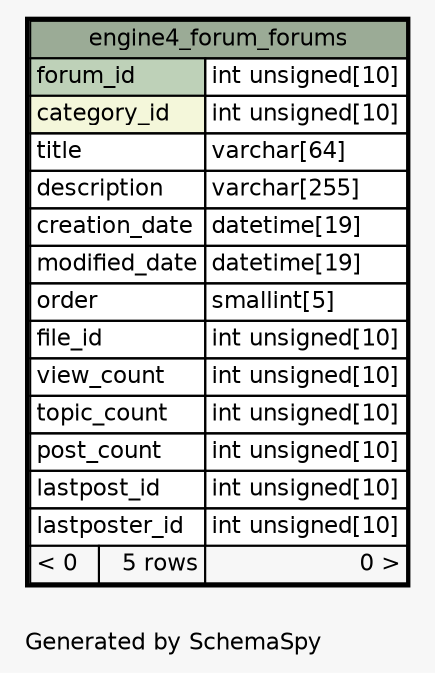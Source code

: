 // dot 2.38.0 on Windows 10 10.0
// SchemaSpy rev 590
digraph "oneDegreeRelationshipsDiagram" {
  graph [
    rankdir="RL"
    bgcolor="#f7f7f7"
    label="\nGenerated by SchemaSpy"
    labeljust="l"
    nodesep="0.18"
    ranksep="0.46"
    fontname="Helvetica"
    fontsize="11"
  ];
  node [
    fontname="Helvetica"
    fontsize="11"
    shape="plaintext"
  ];
  edge [
    arrowsize="0.8"
  ];
  "engine4_forum_forums" [
    label=<
    <TABLE BORDER="2" CELLBORDER="1" CELLSPACING="0" BGCOLOR="#ffffff">
      <TR><TD COLSPAN="3" BGCOLOR="#9bab96" ALIGN="CENTER">engine4_forum_forums</TD></TR>
      <TR><TD PORT="forum_id" COLSPAN="2" BGCOLOR="#bed1b8" ALIGN="LEFT">forum_id</TD><TD PORT="forum_id.type" ALIGN="LEFT">int unsigned[10]</TD></TR>
      <TR><TD PORT="category_id" COLSPAN="2" BGCOLOR="#f4f7da" ALIGN="LEFT">category_id</TD><TD PORT="category_id.type" ALIGN="LEFT">int unsigned[10]</TD></TR>
      <TR><TD PORT="title" COLSPAN="2" ALIGN="LEFT">title</TD><TD PORT="title.type" ALIGN="LEFT">varchar[64]</TD></TR>
      <TR><TD PORT="description" COLSPAN="2" ALIGN="LEFT">description</TD><TD PORT="description.type" ALIGN="LEFT">varchar[255]</TD></TR>
      <TR><TD PORT="creation_date" COLSPAN="2" ALIGN="LEFT">creation_date</TD><TD PORT="creation_date.type" ALIGN="LEFT">datetime[19]</TD></TR>
      <TR><TD PORT="modified_date" COLSPAN="2" ALIGN="LEFT">modified_date</TD><TD PORT="modified_date.type" ALIGN="LEFT">datetime[19]</TD></TR>
      <TR><TD PORT="order" COLSPAN="2" ALIGN="LEFT">order</TD><TD PORT="order.type" ALIGN="LEFT">smallint[5]</TD></TR>
      <TR><TD PORT="file_id" COLSPAN="2" ALIGN="LEFT">file_id</TD><TD PORT="file_id.type" ALIGN="LEFT">int unsigned[10]</TD></TR>
      <TR><TD PORT="view_count" COLSPAN="2" ALIGN="LEFT">view_count</TD><TD PORT="view_count.type" ALIGN="LEFT">int unsigned[10]</TD></TR>
      <TR><TD PORT="topic_count" COLSPAN="2" ALIGN="LEFT">topic_count</TD><TD PORT="topic_count.type" ALIGN="LEFT">int unsigned[10]</TD></TR>
      <TR><TD PORT="post_count" COLSPAN="2" ALIGN="LEFT">post_count</TD><TD PORT="post_count.type" ALIGN="LEFT">int unsigned[10]</TD></TR>
      <TR><TD PORT="lastpost_id" COLSPAN="2" ALIGN="LEFT">lastpost_id</TD><TD PORT="lastpost_id.type" ALIGN="LEFT">int unsigned[10]</TD></TR>
      <TR><TD PORT="lastposter_id" COLSPAN="2" ALIGN="LEFT">lastposter_id</TD><TD PORT="lastposter_id.type" ALIGN="LEFT">int unsigned[10]</TD></TR>
      <TR><TD ALIGN="LEFT" BGCOLOR="#f7f7f7">&lt; 0</TD><TD ALIGN="RIGHT" BGCOLOR="#f7f7f7">5 rows</TD><TD ALIGN="RIGHT" BGCOLOR="#f7f7f7">0 &gt;</TD></TR>
    </TABLE>>
    URL="engine4_forum_forums.html"
    tooltip="engine4_forum_forums"
  ];
}
